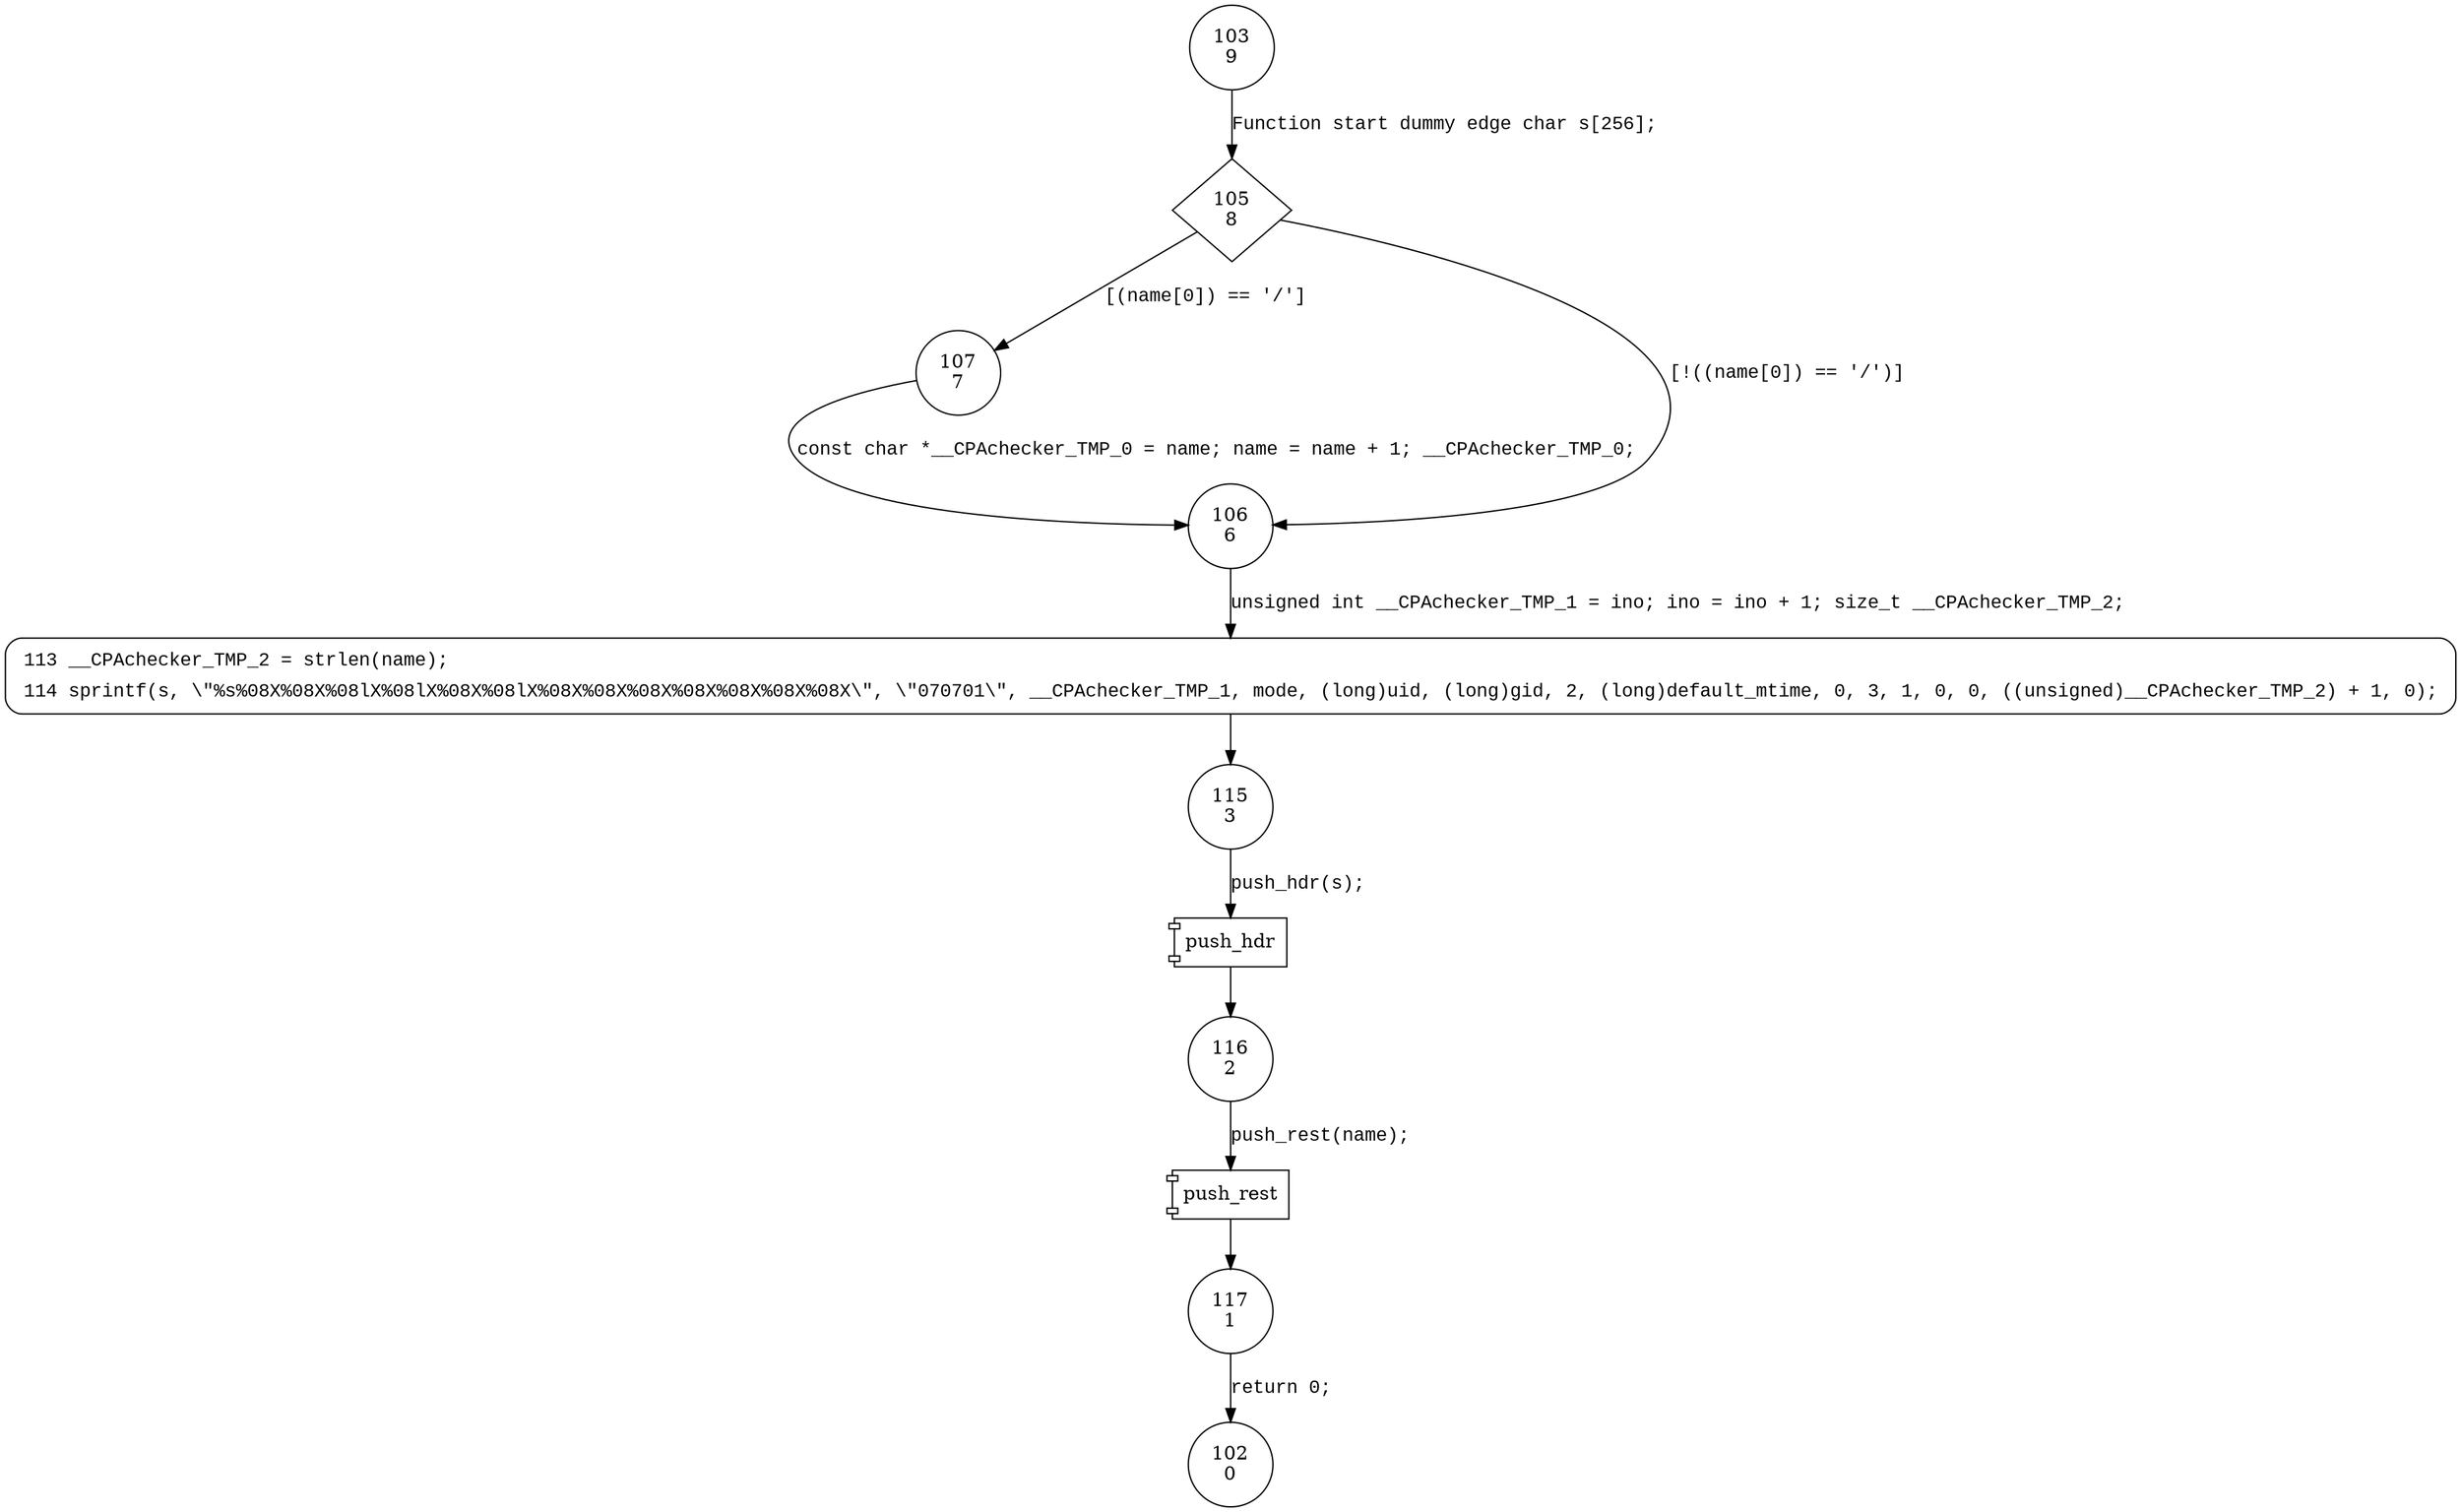 digraph cpio_mkgeneric {
103 [shape="circle" label="103\n9"]
105 [shape="diamond" label="105\n8"]
107 [shape="circle" label="107\n7"]
106 [shape="circle" label="106\n6"]
113 [shape="circle" label="113\n5"]
115 [shape="circle" label="115\n3"]
116 [shape="circle" label="116\n2"]
117 [shape="circle" label="117\n1"]
102 [shape="circle" label="102\n0"]
113 [style="filled,bold" penwidth="1" fillcolor="white" fontname="Courier New" shape="Mrecord" label=<<table border="0" cellborder="0" cellpadding="3" bgcolor="white"><tr><td align="right">113</td><td align="left">__CPAchecker_TMP_2 = strlen(name);</td></tr><tr><td align="right">114</td><td align="left">sprintf(s, \"%s%08X%08X%08lX%08lX%08X%08lX%08X%08X%08X%08X%08X%08X%08X\", \"070701\", __CPAchecker_TMP_1, mode, (long)uid, (long)gid, 2, (long)default_mtime, 0, 3, 1, 0, 0, ((unsigned)__CPAchecker_TMP_2) + 1, 0);</td></tr></table>>]
113 -> 115[label=""]
103 -> 105 [label="Function start dummy edge char s[256];" fontname="Courier New"]
105 -> 107 [label="[(name[0]) == '/']" fontname="Courier New"]
105 -> 106 [label="[!((name[0]) == '/')]" fontname="Courier New"]
106 -> 113 [label="unsigned int __CPAchecker_TMP_1 = ino; ino = ino + 1; size_t __CPAchecker_TMP_2;" fontname="Courier New"]
100008 [shape="component" label="push_hdr"]
115 -> 100008 [label="push_hdr(s);" fontname="Courier New"]
100008 -> 116 [label="" fontname="Courier New"]
100009 [shape="component" label="push_rest"]
116 -> 100009 [label="push_rest(name);" fontname="Courier New"]
100009 -> 117 [label="" fontname="Courier New"]
107 -> 106 [label="const char *__CPAchecker_TMP_0 = name; name = name + 1; __CPAchecker_TMP_0; " fontname="Courier New"]
117 -> 102 [label="return 0;" fontname="Courier New"]
}